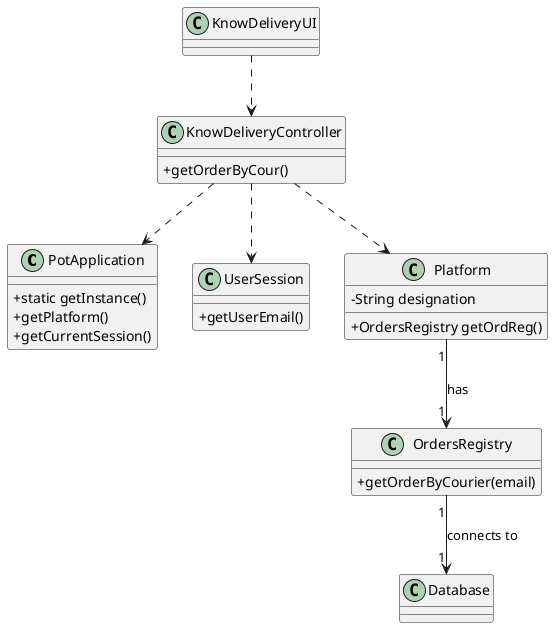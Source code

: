 @startuml
skinparam classAttributeIconSize 0

class PotApplication
{
  +static getInstance()
  +getPlatform()
  +getCurrentSession()
}

class UserSession
{
  +getUserEmail()
}
class KnowDeliveryUI{

}

class KnowDeliveryController{
+getOrderByCour()
}

class Platform {
  -String designation
  +OrdersRegistry getOrdReg()
}

class OrdersRegistry{
+getOrderByCourier(email)
}


KnowDeliveryUI ..> KnowDeliveryController
KnowDeliveryController ..> Platform
KnowDeliveryController ..> PotApplication
KnowDeliveryController ..> UserSession
Platform "1" --> "1" OrdersRegistry : has
OrdersRegistry "1" --> "1" Database : connects to

@enduml